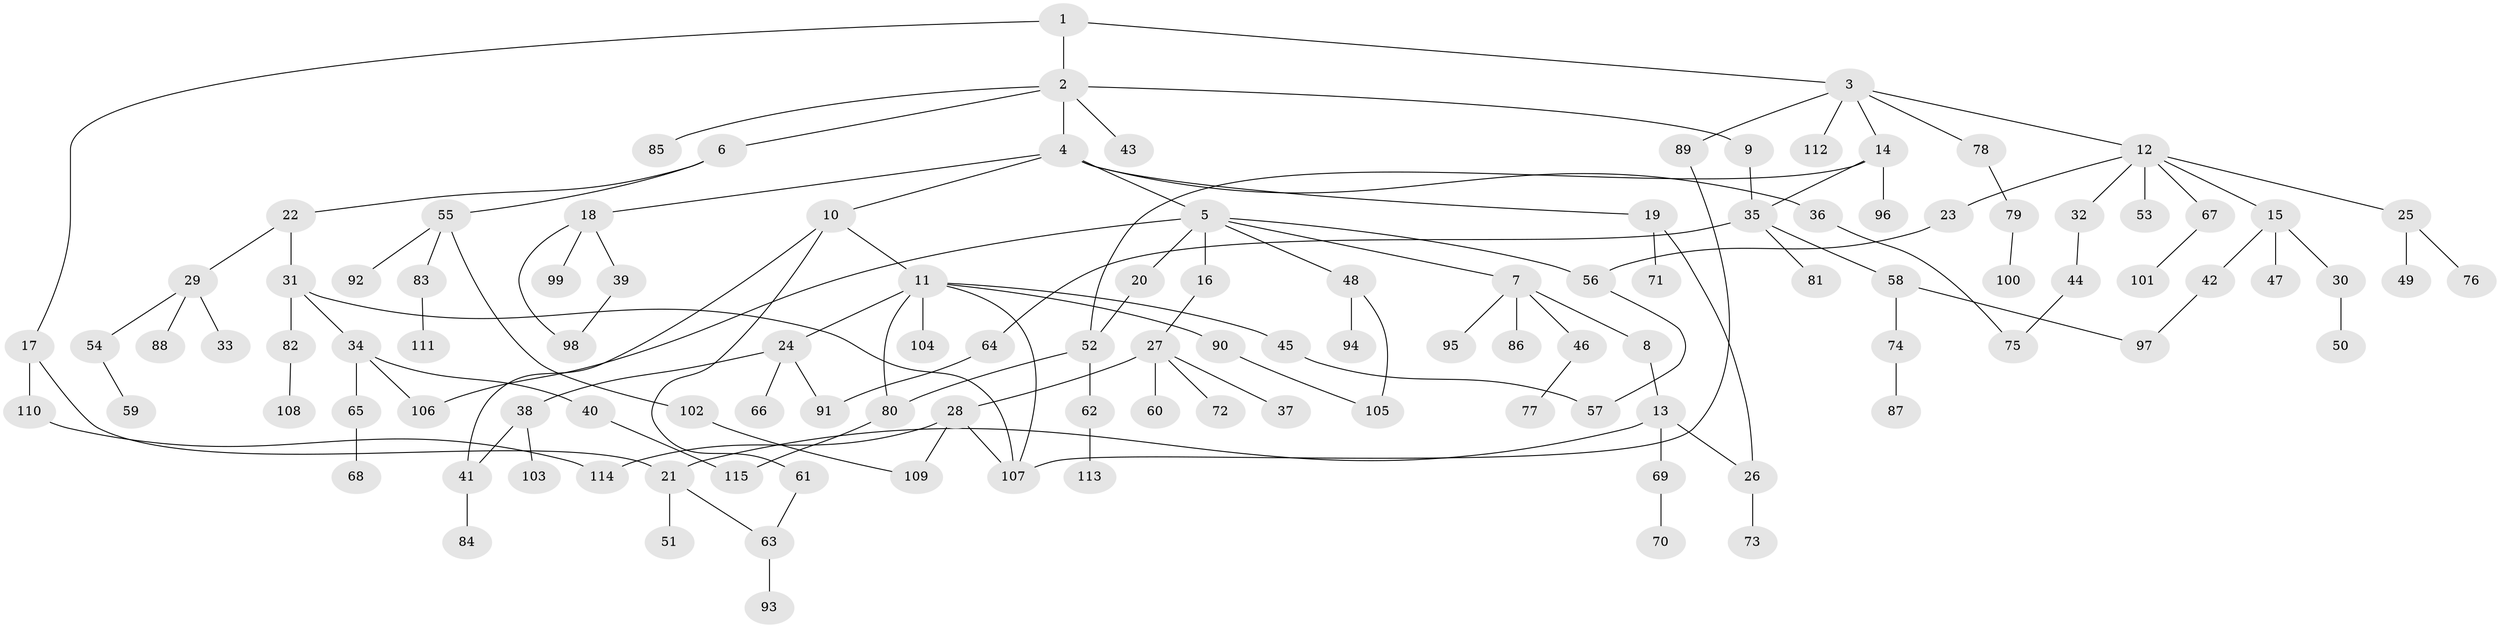 // Generated by graph-tools (version 1.1) at 2025/42/03/09/25 04:42:41]
// undirected, 115 vertices, 135 edges
graph export_dot {
graph [start="1"]
  node [color=gray90,style=filled];
  1;
  2;
  3;
  4;
  5;
  6;
  7;
  8;
  9;
  10;
  11;
  12;
  13;
  14;
  15;
  16;
  17;
  18;
  19;
  20;
  21;
  22;
  23;
  24;
  25;
  26;
  27;
  28;
  29;
  30;
  31;
  32;
  33;
  34;
  35;
  36;
  37;
  38;
  39;
  40;
  41;
  42;
  43;
  44;
  45;
  46;
  47;
  48;
  49;
  50;
  51;
  52;
  53;
  54;
  55;
  56;
  57;
  58;
  59;
  60;
  61;
  62;
  63;
  64;
  65;
  66;
  67;
  68;
  69;
  70;
  71;
  72;
  73;
  74;
  75;
  76;
  77;
  78;
  79;
  80;
  81;
  82;
  83;
  84;
  85;
  86;
  87;
  88;
  89;
  90;
  91;
  92;
  93;
  94;
  95;
  96;
  97;
  98;
  99;
  100;
  101;
  102;
  103;
  104;
  105;
  106;
  107;
  108;
  109;
  110;
  111;
  112;
  113;
  114;
  115;
  1 -- 2;
  1 -- 3;
  1 -- 17;
  2 -- 4;
  2 -- 6;
  2 -- 9;
  2 -- 43;
  2 -- 85;
  3 -- 12;
  3 -- 14;
  3 -- 78;
  3 -- 89;
  3 -- 112;
  4 -- 5;
  4 -- 10;
  4 -- 18;
  4 -- 19;
  4 -- 36;
  5 -- 7;
  5 -- 16;
  5 -- 20;
  5 -- 48;
  5 -- 56;
  5 -- 106;
  6 -- 22;
  6 -- 55;
  7 -- 8;
  7 -- 46;
  7 -- 86;
  7 -- 95;
  8 -- 13;
  9 -- 35;
  10 -- 11;
  10 -- 61;
  10 -- 41;
  11 -- 24;
  11 -- 45;
  11 -- 90;
  11 -- 104;
  11 -- 80;
  11 -- 107;
  12 -- 15;
  12 -- 23;
  12 -- 25;
  12 -- 32;
  12 -- 53;
  12 -- 67;
  13 -- 21;
  13 -- 26;
  13 -- 69;
  14 -- 96;
  14 -- 35;
  14 -- 52;
  15 -- 30;
  15 -- 42;
  15 -- 47;
  16 -- 27;
  17 -- 110;
  17 -- 21;
  18 -- 39;
  18 -- 99;
  18 -- 98;
  19 -- 71;
  19 -- 26;
  20 -- 52;
  21 -- 51;
  21 -- 63;
  22 -- 29;
  22 -- 31;
  23 -- 56;
  24 -- 38;
  24 -- 66;
  24 -- 91;
  25 -- 49;
  25 -- 76;
  26 -- 73;
  27 -- 28;
  27 -- 37;
  27 -- 60;
  27 -- 72;
  28 -- 107;
  28 -- 109;
  28 -- 114;
  29 -- 33;
  29 -- 54;
  29 -- 88;
  30 -- 50;
  31 -- 34;
  31 -- 82;
  31 -- 107;
  32 -- 44;
  34 -- 40;
  34 -- 65;
  34 -- 106;
  35 -- 58;
  35 -- 64;
  35 -- 81;
  36 -- 75;
  38 -- 41;
  38 -- 103;
  39 -- 98;
  40 -- 115;
  41 -- 84;
  42 -- 97;
  44 -- 75;
  45 -- 57;
  46 -- 77;
  48 -- 94;
  48 -- 105;
  52 -- 62;
  52 -- 80;
  54 -- 59;
  55 -- 83;
  55 -- 92;
  55 -- 102;
  56 -- 57;
  58 -- 74;
  58 -- 97;
  61 -- 63;
  62 -- 113;
  63 -- 93;
  64 -- 91;
  65 -- 68;
  67 -- 101;
  69 -- 70;
  74 -- 87;
  78 -- 79;
  79 -- 100;
  80 -- 115;
  82 -- 108;
  83 -- 111;
  89 -- 107;
  90 -- 105;
  102 -- 109;
  110 -- 114;
}
